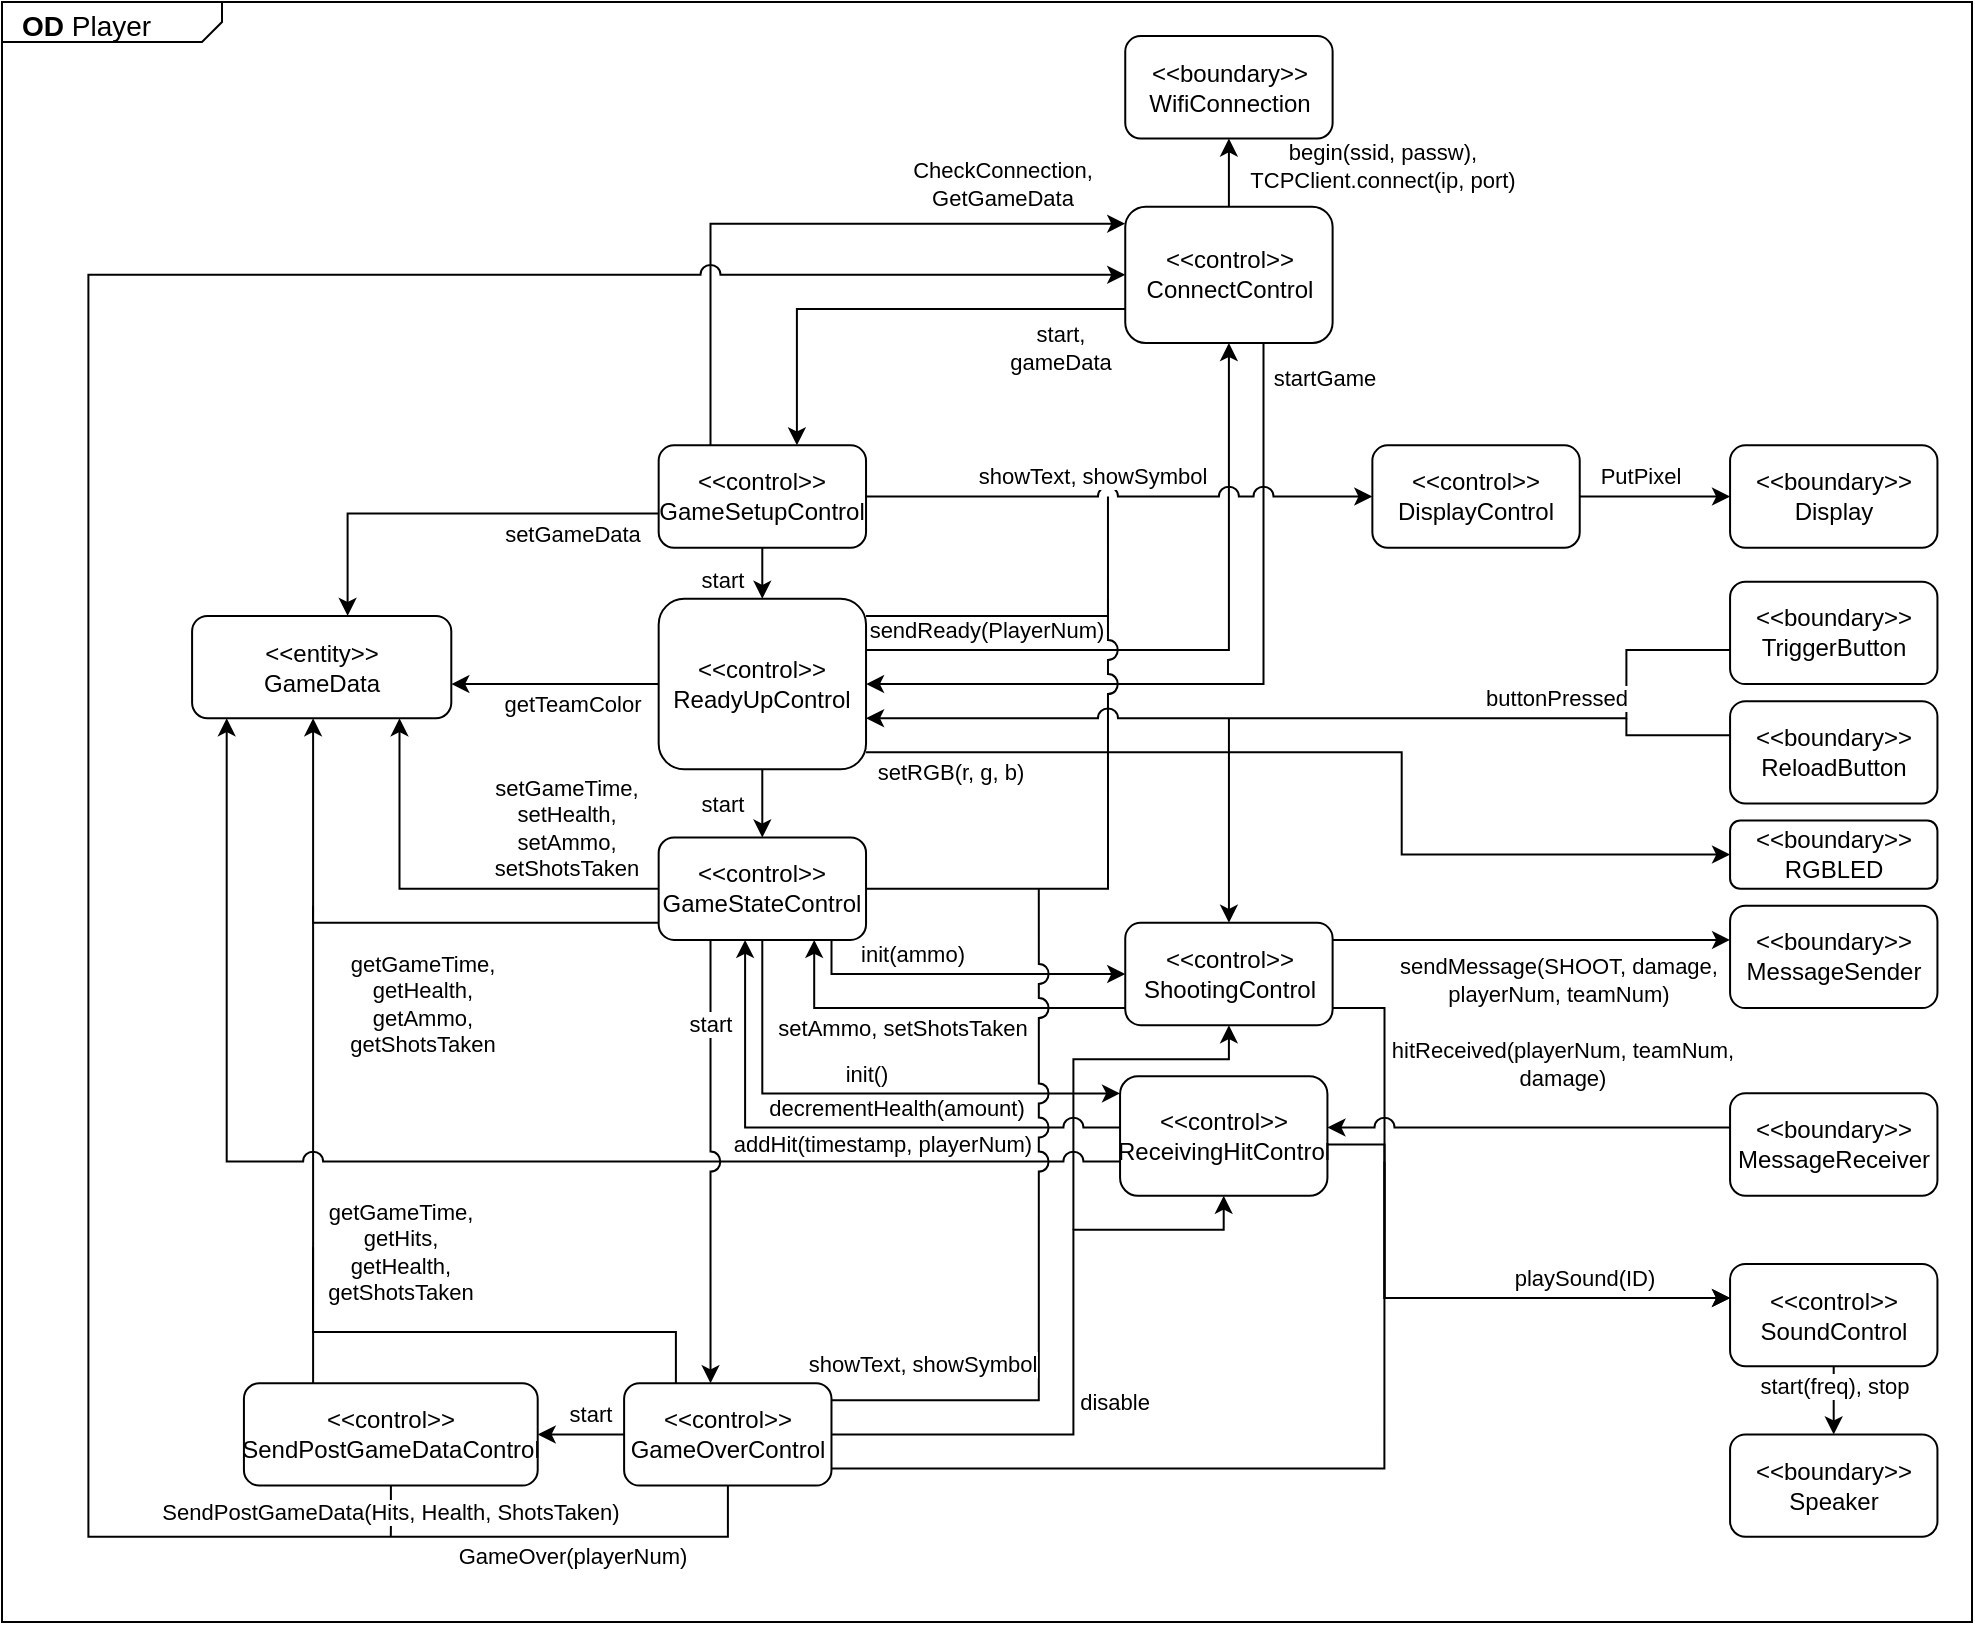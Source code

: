 <mxfile version="21.6.8" type="device">
  <diagram name="Page-1" id="Ep-rBEBu9i-zhScw6Q2F">
    <mxGraphModel dx="2058" dy="1228" grid="1" gridSize="10" guides="1" tooltips="1" connect="1" arrows="1" fold="1" page="1" pageScale="1" pageWidth="1169" pageHeight="827" math="0" shadow="0">
      <root>
        <mxCell id="0" />
        <mxCell id="1" parent="0" />
        <mxCell id="YMKPgj_rCCSZqRhJTCPQ-10" value="&lt;p style=&quot;margin: 4px 0px 0px 10px; text-align: left; font-size: 14px;&quot;&gt;&lt;b&gt;OD&lt;/b&gt;&amp;nbsp;Player&lt;/p&gt;" style="html=1;shape=mxgraph.sysml.package;html=1;overflow=fill;whiteSpace=wrap;labelX=110.67;container=0;" parent="1" vertex="1">
          <mxGeometry x="80" y="9" width="985" height="810" as="geometry" />
        </mxCell>
        <mxCell id="YMKPgj_rCCSZqRhJTCPQ-2" value="&amp;lt;&amp;lt;control&amp;gt;&amp;gt;&lt;br&gt;ConnectControl" style="rounded=1;whiteSpace=wrap;html=1;" parent="1" vertex="1">
          <mxGeometry x="641.623" y="111.316" width="103.684" height="68.211" as="geometry" />
        </mxCell>
        <mxCell id="YMKPgj_rCCSZqRhJTCPQ-15" value="CheckConnection,&lt;br&gt;GetGameData" style="edgeStyle=orthogonalEdgeStyle;rounded=0;orthogonalLoop=1;jettySize=auto;html=1;" parent="1" source="YMKPgj_rCCSZqRhJTCPQ-3" target="YMKPgj_rCCSZqRhJTCPQ-2" edge="1">
          <mxGeometry x="0.613" y="20" relative="1" as="geometry">
            <Array as="points">
              <mxPoint x="434.254" y="119.842" />
            </Array>
            <mxPoint as="offset" />
          </mxGeometry>
        </mxCell>
        <mxCell id="YMKPgj_rCCSZqRhJTCPQ-3" value="&amp;lt;&amp;lt;control&amp;gt;&amp;gt;&lt;br&gt;GameSetupControl" style="rounded=1;whiteSpace=wrap;html=1;" parent="1" vertex="1">
          <mxGeometry x="408.333" y="230.684" width="103.684" height="51.158" as="geometry" />
        </mxCell>
        <mxCell id="YMKPgj_rCCSZqRhJTCPQ-12" value="start,&lt;br&gt;gameData" style="edgeStyle=orthogonalEdgeStyle;rounded=0;orthogonalLoop=1;jettySize=auto;html=1;" parent="1" source="YMKPgj_rCCSZqRhJTCPQ-2" target="YMKPgj_rCCSZqRhJTCPQ-3" edge="1">
          <mxGeometry x="-0.714" y="20" relative="1" as="geometry">
            <Array as="points">
              <mxPoint x="477.456" y="162.474" />
            </Array>
            <mxPoint as="offset" />
          </mxGeometry>
        </mxCell>
        <mxCell id="YMKPgj_rCCSZqRhJTCPQ-4" value="&amp;lt;&amp;lt;control&amp;gt;&amp;gt;&lt;br&gt;ReadyUpControl&lt;br&gt;" style="rounded=1;whiteSpace=wrap;html=1;" parent="1" vertex="1">
          <mxGeometry x="408.333" y="307.421" width="103.684" height="85.263" as="geometry" />
        </mxCell>
        <mxCell id="7fUS-XPvCDWqlLP2ySKz-1" value="sendReady(PlayerNum)" style="edgeStyle=orthogonalEdgeStyle;rounded=0;orthogonalLoop=1;jettySize=auto;html=1;" parent="1" source="YMKPgj_rCCSZqRhJTCPQ-4" target="YMKPgj_rCCSZqRhJTCPQ-2" edge="1">
          <mxGeometry x="-0.641" y="10" relative="1" as="geometry">
            <Array as="points">
              <mxPoint x="693.465" y="333" />
            </Array>
            <mxPoint as="offset" />
          </mxGeometry>
        </mxCell>
        <mxCell id="YMKPgj_rCCSZqRhJTCPQ-34" value="startGame" style="edgeStyle=orthogonalEdgeStyle;rounded=0;orthogonalLoop=1;jettySize=auto;html=1;jumpStyle=none;" parent="1" source="YMKPgj_rCCSZqRhJTCPQ-2" target="YMKPgj_rCCSZqRhJTCPQ-4" edge="1">
          <mxGeometry x="-0.907" y="30" relative="1" as="geometry">
            <Array as="points">
              <mxPoint x="710.746" y="350.053" />
            </Array>
            <mxPoint as="offset" />
          </mxGeometry>
        </mxCell>
        <mxCell id="YMKPgj_rCCSZqRhJTCPQ-29" value="start" style="edgeStyle=orthogonalEdgeStyle;rounded=0;orthogonalLoop=1;jettySize=auto;html=1;" parent="1" source="YMKPgj_rCCSZqRhJTCPQ-3" target="YMKPgj_rCCSZqRhJTCPQ-4" edge="1">
          <mxGeometry x="-0.143" y="20" relative="1" as="geometry">
            <mxPoint as="offset" />
          </mxGeometry>
        </mxCell>
        <mxCell id="YMKPgj_rCCSZqRhJTCPQ-46" style="edgeStyle=orthogonalEdgeStyle;rounded=0;orthogonalLoop=1;jettySize=auto;html=1;endArrow=none;endFill=0;jumpStyle=arc;jumpSize=10;" parent="1" source="YMKPgj_rCCSZqRhJTCPQ-5" edge="1">
          <mxGeometry relative="1" as="geometry">
            <mxPoint x="632.982" y="256.263" as="targetPoint" />
            <Array as="points">
              <mxPoint x="632.982" y="452.368" />
            </Array>
          </mxGeometry>
        </mxCell>
        <mxCell id="YMKPgj_rCCSZqRhJTCPQ-63" style="edgeStyle=orthogonalEdgeStyle;rounded=0;orthogonalLoop=1;jettySize=auto;html=1;endArrow=none;endFill=0;" parent="1" source="YMKPgj_rCCSZqRhJTCPQ-5" edge="1">
          <mxGeometry relative="1" as="geometry">
            <mxPoint x="235.526" y="460.895" as="targetPoint" />
            <Array as="points">
              <mxPoint x="235.526" y="469.421" />
            </Array>
          </mxGeometry>
        </mxCell>
        <mxCell id="YMKPgj_rCCSZqRhJTCPQ-5" value="&amp;lt;&amp;lt;control&amp;gt;&amp;gt;&lt;br&gt;GameStateControl" style="rounded=1;whiteSpace=wrap;html=1;" parent="1" vertex="1">
          <mxGeometry x="408.333" y="426.789" width="103.684" height="51.158" as="geometry" />
        </mxCell>
        <mxCell id="YMKPgj_rCCSZqRhJTCPQ-36" value="start" style="edgeStyle=orthogonalEdgeStyle;rounded=0;orthogonalLoop=1;jettySize=auto;html=1;" parent="1" source="YMKPgj_rCCSZqRhJTCPQ-4" target="YMKPgj_rCCSZqRhJTCPQ-5" edge="1">
          <mxGeometry y="20" relative="1" as="geometry">
            <mxPoint x="460.175" y="435.316" as="targetPoint" />
            <mxPoint as="offset" />
          </mxGeometry>
        </mxCell>
        <mxCell id="YMKPgj_rCCSZqRhJTCPQ-52" value="setAmmo, setShotsTaken" style="edgeStyle=orthogonalEdgeStyle;rounded=0;orthogonalLoop=1;jettySize=auto;html=1;" parent="1" source="YMKPgj_rCCSZqRhJTCPQ-6" target="YMKPgj_rCCSZqRhJTCPQ-5" edge="1">
          <mxGeometry x="0.182" y="10" relative="1" as="geometry">
            <Array as="points">
              <mxPoint x="486.096" y="512.053" />
            </Array>
            <mxPoint as="offset" />
          </mxGeometry>
        </mxCell>
        <mxCell id="YMKPgj_rCCSZqRhJTCPQ-67" style="edgeStyle=orthogonalEdgeStyle;rounded=0;orthogonalLoop=1;jettySize=auto;html=1;endArrow=none;endFill=0;startArrow=classic;startFill=1;" parent="1" source="YMKPgj_rCCSZqRhJTCPQ-6" edge="1">
          <mxGeometry relative="1" as="geometry">
            <mxPoint x="615.702" y="622.895" as="targetPoint" />
            <Array as="points">
              <mxPoint x="693.465" y="537.632" />
              <mxPoint x="615.702" y="537.632" />
            </Array>
          </mxGeometry>
        </mxCell>
        <mxCell id="YMKPgj_rCCSZqRhJTCPQ-6" value="&amp;lt;&amp;lt;control&amp;gt;&amp;gt;&lt;br&gt;ShootingControl" style="rounded=1;whiteSpace=wrap;html=1;" parent="1" vertex="1">
          <mxGeometry x="641.623" y="469.421" width="103.684" height="51.158" as="geometry" />
        </mxCell>
        <mxCell id="YMKPgj_rCCSZqRhJTCPQ-53" value="init(ammo)" style="edgeStyle=orthogonalEdgeStyle;rounded=0;orthogonalLoop=1;jettySize=auto;html=1;" parent="1" source="YMKPgj_rCCSZqRhJTCPQ-5" target="YMKPgj_rCCSZqRhJTCPQ-6" edge="1">
          <mxGeometry x="-0.3" y="10" relative="1" as="geometry">
            <Array as="points">
              <mxPoint x="494.737" y="495" />
            </Array>
            <mxPoint as="offset" />
          </mxGeometry>
        </mxCell>
        <mxCell id="YMKPgj_rCCSZqRhJTCPQ-60" value="decrementHealth(amount)" style="edgeStyle=orthogonalEdgeStyle;rounded=0;orthogonalLoop=1;jettySize=auto;html=1;jumpStyle=arc;jumpSize=10;" parent="1" source="YMKPgj_rCCSZqRhJTCPQ-7" target="YMKPgj_rCCSZqRhJTCPQ-5" edge="1">
          <mxGeometry x="-0.199" y="-10" relative="1" as="geometry">
            <Array as="points">
              <mxPoint x="451.535" y="571.737" />
            </Array>
            <mxPoint as="offset" />
          </mxGeometry>
        </mxCell>
        <mxCell id="YMKPgj_rCCSZqRhJTCPQ-7" value="&amp;lt;&amp;lt;control&amp;gt;&amp;gt;&lt;br&gt;ReceivingHitControl" style="rounded=1;whiteSpace=wrap;html=1;" parent="1" vertex="1">
          <mxGeometry x="639.031" y="546.158" width="103.684" height="59.684" as="geometry" />
        </mxCell>
        <mxCell id="_WCKxBYvnZlgV7QHfADm-3" value="init()" style="edgeStyle=orthogonalEdgeStyle;rounded=0;orthogonalLoop=1;jettySize=auto;html=1;" parent="1" source="YMKPgj_rCCSZqRhJTCPQ-5" target="YMKPgj_rCCSZqRhJTCPQ-7" edge="1">
          <mxGeometry x="0.01" y="10" relative="1" as="geometry">
            <Array as="points">
              <mxPoint x="460.175" y="554.684" />
            </Array>
            <mxPoint as="offset" />
          </mxGeometry>
        </mxCell>
        <mxCell id="YMKPgj_rCCSZqRhJTCPQ-48" style="edgeStyle=orthogonalEdgeStyle;rounded=0;orthogonalLoop=1;jettySize=auto;html=1;endArrow=none;endFill=0;" parent="1" source="YMKPgj_rCCSZqRhJTCPQ-8" edge="1">
          <mxGeometry relative="1" as="geometry">
            <mxPoint x="771.228" y="588.789" as="targetPoint" />
            <Array as="points">
              <mxPoint x="771.228" y="742.263" />
            </Array>
          </mxGeometry>
        </mxCell>
        <mxCell id="YMKPgj_rCCSZqRhJTCPQ-65" value="GameOver(playerNum)" style="edgeStyle=orthogonalEdgeStyle;rounded=0;orthogonalLoop=1;jettySize=auto;html=1;jumpStyle=arc;jumpSize=10;" parent="1" source="YMKPgj_rCCSZqRhJTCPQ-8" target="YMKPgj_rCCSZqRhJTCPQ-2" edge="1">
          <mxGeometry x="-0.861" y="10" relative="1" as="geometry">
            <Array as="points">
              <mxPoint x="442.895" y="776.368" />
              <mxPoint x="123.202" y="776.368" />
              <mxPoint x="123.202" y="145.421" />
            </Array>
            <mxPoint as="offset" />
          </mxGeometry>
        </mxCell>
        <mxCell id="YMKPgj_rCCSZqRhJTCPQ-66" value="disable" style="edgeStyle=orthogonalEdgeStyle;rounded=0;orthogonalLoop=1;jettySize=auto;html=1;" parent="1" source="YMKPgj_rCCSZqRhJTCPQ-8" target="YMKPgj_rCCSZqRhJTCPQ-7" edge="1">
          <mxGeometry x="-0.128" y="-20" relative="1" as="geometry">
            <Array as="points">
              <mxPoint x="615.702" y="725.211" />
              <mxPoint x="615.702" y="622.895" />
              <mxPoint x="690.873" y="622.895" />
            </Array>
            <mxPoint as="offset" />
          </mxGeometry>
        </mxCell>
        <mxCell id="YMKPgj_rCCSZqRhJTCPQ-70" value="getGameTime,&lt;br&gt;getHits,&lt;br&gt;getHealth,&lt;br&gt;getShotsTaken" style="edgeStyle=orthogonalEdgeStyle;rounded=0;orthogonalLoop=1;jettySize=auto;html=1;endArrow=none;endFill=0;" parent="1" source="YMKPgj_rCCSZqRhJTCPQ-8" edge="1">
          <mxGeometry x="0.31" y="-40" relative="1" as="geometry">
            <mxPoint x="235.526" y="631.421" as="targetPoint" />
            <Array as="points">
              <mxPoint x="416.974" y="674.053" />
              <mxPoint x="235.526" y="674.053" />
            </Array>
            <mxPoint as="offset" />
          </mxGeometry>
        </mxCell>
        <mxCell id="YMKPgj_rCCSZqRhJTCPQ-8" value="&amp;lt;&amp;lt;control&amp;gt;&amp;gt;&lt;br&gt;GameOverControl" style="rounded=1;whiteSpace=wrap;html=1;" parent="1" vertex="1">
          <mxGeometry x="391.053" y="699.632" width="103.684" height="51.158" as="geometry" />
        </mxCell>
        <mxCell id="YMKPgj_rCCSZqRhJTCPQ-73" value="SendPostGameData(Hits, Health, ShotsTaken)" style="edgeStyle=orthogonalEdgeStyle;rounded=0;orthogonalLoop=1;jettySize=auto;html=1;endArrow=none;endFill=0;" parent="1" source="YMKPgj_rCCSZqRhJTCPQ-9" edge="1">
          <mxGeometry relative="1" as="geometry">
            <mxPoint x="274.408" y="776.368" as="targetPoint" />
          </mxGeometry>
        </mxCell>
        <mxCell id="YMKPgj_rCCSZqRhJTCPQ-9" value="&amp;lt;&amp;lt;control&amp;gt;&amp;gt;&lt;br&gt;SendPostGameDataControl" style="rounded=1;whiteSpace=wrap;html=1;" parent="1" vertex="1">
          <mxGeometry x="200.965" y="699.632" width="146.886" height="51.158" as="geometry" />
        </mxCell>
        <mxCell id="YMKPgj_rCCSZqRhJTCPQ-71" value="start" style="edgeStyle=orthogonalEdgeStyle;rounded=0;orthogonalLoop=1;jettySize=auto;html=1;" parent="1" source="YMKPgj_rCCSZqRhJTCPQ-8" target="YMKPgj_rCCSZqRhJTCPQ-9" edge="1">
          <mxGeometry x="-0.2" y="-10" relative="1" as="geometry">
            <mxPoint as="offset" />
          </mxGeometry>
        </mxCell>
        <mxCell id="YMKPgj_rCCSZqRhJTCPQ-14" value="&amp;lt;&amp;lt;entity&amp;gt;&amp;gt;&lt;br&gt;GameData" style="rounded=1;whiteSpace=wrap;html=1;" parent="1" vertex="1">
          <mxGeometry x="175.044" y="315.947" width="129.605" height="51.158" as="geometry" />
        </mxCell>
        <mxCell id="YMKPgj_rCCSZqRhJTCPQ-28" value="setGameData" style="edgeStyle=orthogonalEdgeStyle;rounded=0;orthogonalLoop=1;jettySize=auto;html=1;" parent="1" source="YMKPgj_rCCSZqRhJTCPQ-3" target="YMKPgj_rCCSZqRhJTCPQ-14" edge="1">
          <mxGeometry x="-0.579" y="10" relative="1" as="geometry">
            <Array as="points">
              <mxPoint x="252.807" y="264.789" />
            </Array>
            <mxPoint as="offset" />
          </mxGeometry>
        </mxCell>
        <mxCell id="YMKPgj_rCCSZqRhJTCPQ-35" value="getTeamColor" style="edgeStyle=orthogonalEdgeStyle;rounded=0;orthogonalLoop=1;jettySize=auto;html=1;" parent="1" source="YMKPgj_rCCSZqRhJTCPQ-4" target="YMKPgj_rCCSZqRhJTCPQ-14" edge="1">
          <mxGeometry x="-0.167" y="10" relative="1" as="geometry">
            <Array as="points">
              <mxPoint x="356.491" y="350.053" />
              <mxPoint x="356.491" y="350.053" />
            </Array>
            <mxPoint as="offset" />
          </mxGeometry>
        </mxCell>
        <mxCell id="YMKPgj_rCCSZqRhJTCPQ-38" value="setGameTime,&lt;br&gt;setHealth,&lt;br&gt;setAmmo,&lt;br&gt;setShotsTaken" style="edgeStyle=orthogonalEdgeStyle;rounded=0;orthogonalLoop=1;jettySize=auto;html=1;" parent="1" source="YMKPgj_rCCSZqRhJTCPQ-5" target="YMKPgj_rCCSZqRhJTCPQ-14" edge="1">
          <mxGeometry x="-0.565" y="-30" relative="1" as="geometry">
            <Array as="points">
              <mxPoint x="278.728" y="452.368" />
            </Array>
            <mxPoint as="offset" />
          </mxGeometry>
        </mxCell>
        <mxCell id="YMKPgj_rCCSZqRhJTCPQ-62" value="getGameTime,&lt;br&gt;getHealth,&lt;br style=&quot;border-color: var(--border-color);&quot;&gt;getAmmo,&lt;br style=&quot;border-color: var(--border-color);&quot;&gt;getShotsTaken" style="edgeStyle=orthogonalEdgeStyle;rounded=0;orthogonalLoop=1;jettySize=auto;html=1;" parent="1" source="YMKPgj_rCCSZqRhJTCPQ-9" target="YMKPgj_rCCSZqRhJTCPQ-14" edge="1">
          <mxGeometry x="0.141" y="-54" relative="1" as="geometry">
            <Array as="points">
              <mxPoint x="235.526" y="469.421" />
              <mxPoint x="235.526" y="469.421" />
            </Array>
            <mxPoint as="offset" />
          </mxGeometry>
        </mxCell>
        <mxCell id="YMKPgj_rCCSZqRhJTCPQ-16" value="&amp;lt;&amp;lt;boundary&amp;gt;&amp;gt;&lt;br&gt;Display" style="rounded=1;whiteSpace=wrap;html=1;" parent="1" vertex="1">
          <mxGeometry x="944.035" y="230.684" width="103.684" height="51.158" as="geometry" />
        </mxCell>
        <mxCell id="YMKPgj_rCCSZqRhJTCPQ-30" value="buttonPressed" style="edgeStyle=orthogonalEdgeStyle;rounded=0;orthogonalLoop=1;jettySize=auto;html=1;jumpStyle=arc;jumpSize=10;" parent="1" source="YMKPgj_rCCSZqRhJTCPQ-17" target="YMKPgj_rCCSZqRhJTCPQ-4" edge="1">
          <mxGeometry x="-0.481" y="-10" relative="1" as="geometry">
            <Array as="points">
              <mxPoint x="892.193" y="333" />
              <mxPoint x="892.193" y="367.105" />
            </Array>
            <mxPoint as="offset" />
          </mxGeometry>
        </mxCell>
        <mxCell id="YMKPgj_rCCSZqRhJTCPQ-17" value="&amp;lt;&amp;lt;boundary&amp;gt;&amp;gt;&lt;br&gt;TriggerButton" style="rounded=1;whiteSpace=wrap;html=1;" parent="1" vertex="1">
          <mxGeometry x="944.035" y="298.895" width="103.684" height="51.158" as="geometry" />
        </mxCell>
        <mxCell id="YMKPgj_rCCSZqRhJTCPQ-51" style="edgeStyle=orthogonalEdgeStyle;rounded=0;orthogonalLoop=1;jettySize=auto;html=1;endArrow=none;endFill=0;" parent="1" source="YMKPgj_rCCSZqRhJTCPQ-18" edge="1">
          <mxGeometry relative="1" as="geometry">
            <mxPoint x="892.193" y="367.105" as="targetPoint" />
            <Array as="points">
              <mxPoint x="892.193" y="375.632" />
            </Array>
          </mxGeometry>
        </mxCell>
        <mxCell id="YMKPgj_rCCSZqRhJTCPQ-18" value="&amp;lt;&amp;lt;boundary&amp;gt;&amp;gt;&lt;br&gt;ReloadButton" style="rounded=1;whiteSpace=wrap;html=1;" parent="1" vertex="1">
          <mxGeometry x="944.035" y="358.579" width="103.684" height="51.158" as="geometry" />
        </mxCell>
        <mxCell id="YMKPgj_rCCSZqRhJTCPQ-20" value="PutPixel" style="edgeStyle=orthogonalEdgeStyle;rounded=0;orthogonalLoop=1;jettySize=auto;html=1;" parent="1" source="YMKPgj_rCCSZqRhJTCPQ-19" target="YMKPgj_rCCSZqRhJTCPQ-16" edge="1">
          <mxGeometry x="-0.2" y="10" relative="1" as="geometry">
            <Array as="points">
              <mxPoint x="903.425" y="256.263" />
              <mxPoint x="903.425" y="256.263" />
            </Array>
            <mxPoint as="offset" />
          </mxGeometry>
        </mxCell>
        <mxCell id="YMKPgj_rCCSZqRhJTCPQ-19" value="&amp;lt;&amp;lt;control&amp;gt;&amp;gt;&lt;br&gt;DisplayControl" style="rounded=1;whiteSpace=wrap;html=1;" parent="1" vertex="1">
          <mxGeometry x="765.18" y="230.684" width="103.684" height="51.158" as="geometry" />
        </mxCell>
        <mxCell id="YMKPgj_rCCSZqRhJTCPQ-21" value="showText, showSymbol" style="edgeStyle=orthogonalEdgeStyle;rounded=0;orthogonalLoop=1;jettySize=auto;html=1;jumpStyle=arc;jumpSize=10;" parent="1" source="YMKPgj_rCCSZqRhJTCPQ-3" target="YMKPgj_rCCSZqRhJTCPQ-19" edge="1">
          <mxGeometry x="-0.113" y="10" relative="1" as="geometry">
            <mxPoint as="offset" />
          </mxGeometry>
        </mxCell>
        <mxCell id="YMKPgj_rCCSZqRhJTCPQ-22" value="&amp;lt;&amp;lt;control&amp;gt;&amp;gt;&lt;br&gt;SoundControl" style="rounded=1;whiteSpace=wrap;html=1;" parent="1" vertex="1">
          <mxGeometry x="944.035" y="639.947" width="103.684" height="51.158" as="geometry" />
        </mxCell>
        <mxCell id="YMKPgj_rCCSZqRhJTCPQ-40" value="playSound(ID)" style="edgeStyle=orthogonalEdgeStyle;rounded=0;orthogonalLoop=1;jettySize=auto;html=1;" parent="1" source="YMKPgj_rCCSZqRhJTCPQ-7" target="YMKPgj_rCCSZqRhJTCPQ-22" edge="1">
          <mxGeometry x="0.474" y="10" relative="1" as="geometry">
            <Array as="points">
              <mxPoint x="771.228" y="580.263" />
              <mxPoint x="771.228" y="657" />
            </Array>
            <mxPoint as="offset" />
          </mxGeometry>
        </mxCell>
        <mxCell id="YMKPgj_rCCSZqRhJTCPQ-23" value="&amp;lt;&amp;lt;boundary&amp;gt;&amp;gt;&lt;br&gt;Speaker" style="rounded=1;whiteSpace=wrap;html=1;" parent="1" vertex="1">
          <mxGeometry x="944.035" y="725.211" width="103.684" height="51.158" as="geometry" />
        </mxCell>
        <mxCell id="YMKPgj_rCCSZqRhJTCPQ-24" value="start(freq), stop" style="edgeStyle=orthogonalEdgeStyle;rounded=0;orthogonalLoop=1;jettySize=auto;html=1;" parent="1" source="YMKPgj_rCCSZqRhJTCPQ-22" target="YMKPgj_rCCSZqRhJTCPQ-23" edge="1">
          <mxGeometry x="-0.429" relative="1" as="geometry">
            <Array as="points">
              <mxPoint x="995.877" y="716.684" />
              <mxPoint x="995.877" y="716.684" />
            </Array>
            <mxPoint as="offset" />
          </mxGeometry>
        </mxCell>
        <mxCell id="YMKPgj_rCCSZqRhJTCPQ-25" value="&amp;lt;&amp;lt;boundary&amp;gt;&amp;gt;&lt;br&gt;WifiConnection" style="rounded=1;whiteSpace=wrap;html=1;" parent="1" vertex="1">
          <mxGeometry x="641.623" y="26.053" width="103.684" height="51.158" as="geometry" />
        </mxCell>
        <mxCell id="YMKPgj_rCCSZqRhJTCPQ-26" value="begin(ssid, passw),&lt;br&gt;TCPClient.connect(ip, port)" style="edgeStyle=orthogonalEdgeStyle;rounded=0;orthogonalLoop=1;jettySize=auto;html=1;" parent="1" source="YMKPgj_rCCSZqRhJTCPQ-2" target="YMKPgj_rCCSZqRhJTCPQ-25" edge="1">
          <mxGeometry x="0.388" y="-77" relative="1" as="geometry">
            <mxPoint as="offset" />
          </mxGeometry>
        </mxCell>
        <mxCell id="YMKPgj_rCCSZqRhJTCPQ-32" value="&amp;lt;&amp;lt;boundary&amp;gt;&amp;gt;&lt;br&gt;RGBLED" style="rounded=1;whiteSpace=wrap;html=1;" parent="1" vertex="1">
          <mxGeometry x="944.035" y="418.263" width="103.684" height="34.105" as="geometry" />
        </mxCell>
        <mxCell id="YMKPgj_rCCSZqRhJTCPQ-54" value="&amp;lt;&amp;lt;boundary&amp;gt;&amp;gt;&lt;br&gt;MessageReceiver" style="rounded=1;whiteSpace=wrap;html=1;" parent="1" vertex="1">
          <mxGeometry x="944.035" y="554.684" width="103.684" height="51.158" as="geometry" />
        </mxCell>
        <mxCell id="YMKPgj_rCCSZqRhJTCPQ-50" style="rounded=0;orthogonalLoop=1;jettySize=auto;html=1;strokeWidth=1;endArrow=none;endFill=0;targetPerimeterSpacing=0;sourcePerimeterSpacing=0;jumpStyle=arc;jumpSize=10;startArrow=classic;startFill=1;" parent="1" source="YMKPgj_rCCSZqRhJTCPQ-6" edge="1">
          <mxGeometry relative="1" as="geometry">
            <mxPoint x="693.465" y="367.105" as="targetPoint" />
          </mxGeometry>
        </mxCell>
        <mxCell id="YMKPgj_rCCSZqRhJTCPQ-33" value="setRGB(r, g, b)" style="edgeStyle=orthogonalEdgeStyle;rounded=0;orthogonalLoop=1;jettySize=auto;html=1;jumpStyle=none;" parent="1" source="YMKPgj_rCCSZqRhJTCPQ-4" target="YMKPgj_rCCSZqRhJTCPQ-32" edge="1">
          <mxGeometry x="-0.829" y="-10" relative="1" as="geometry">
            <Array as="points">
              <mxPoint x="779.868" y="384.158" />
              <mxPoint x="779.868" y="435.316" />
            </Array>
            <mxPoint as="offset" />
          </mxGeometry>
        </mxCell>
        <mxCell id="YMKPgj_rCCSZqRhJTCPQ-42" style="edgeStyle=orthogonalEdgeStyle;rounded=0;orthogonalLoop=1;jettySize=auto;html=1;" parent="1" source="YMKPgj_rCCSZqRhJTCPQ-6" target="YMKPgj_rCCSZqRhJTCPQ-22" edge="1">
          <mxGeometry relative="1" as="geometry">
            <Array as="points">
              <mxPoint x="771.228" y="512.053" />
              <mxPoint x="771.228" y="657" />
            </Array>
          </mxGeometry>
        </mxCell>
        <mxCell id="YMKPgj_rCCSZqRhJTCPQ-56" value="hitReceived(playerNum, teamNum,&lt;br&gt;damage)" style="edgeStyle=orthogonalEdgeStyle;rounded=0;orthogonalLoop=1;jettySize=auto;html=1;jumpStyle=arc;jumpSize=10;" parent="1" source="YMKPgj_rCCSZqRhJTCPQ-54" target="YMKPgj_rCCSZqRhJTCPQ-7" edge="1">
          <mxGeometry x="-0.165" y="-32" relative="1" as="geometry">
            <Array as="points">
              <mxPoint x="892.193" y="571.737" />
              <mxPoint x="892.193" y="571.737" />
            </Array>
            <mxPoint as="offset" />
          </mxGeometry>
        </mxCell>
        <mxCell id="YMKPgj_rCCSZqRhJTCPQ-58" value="&amp;lt;&amp;lt;boundary&amp;gt;&amp;gt;&lt;br&gt;MessageSender" style="rounded=1;whiteSpace=wrap;html=1;" parent="1" vertex="1">
          <mxGeometry x="944.035" y="460.895" width="103.684" height="51.158" as="geometry" />
        </mxCell>
        <mxCell id="YMKPgj_rCCSZqRhJTCPQ-59" value="sendMessage(SHOOT, damage, &lt;br&gt;playerNum, teamNum)" style="edgeStyle=orthogonalEdgeStyle;rounded=0;orthogonalLoop=1;jettySize=auto;html=1;" parent="1" source="YMKPgj_rCCSZqRhJTCPQ-6" target="YMKPgj_rCCSZqRhJTCPQ-58" edge="1">
          <mxGeometry x="0.13" y="-20" relative="1" as="geometry">
            <Array as="points">
              <mxPoint x="797.149" y="477.947" />
              <mxPoint x="797.149" y="477.947" />
            </Array>
            <mxPoint as="offset" />
          </mxGeometry>
        </mxCell>
        <mxCell id="YMKPgj_rCCSZqRhJTCPQ-57" value="addHit(timestamp, playerNum)" style="edgeStyle=orthogonalEdgeStyle;rounded=0;orthogonalLoop=1;jettySize=auto;html=1;jumpStyle=arc;jumpSize=10;" parent="1" source="YMKPgj_rCCSZqRhJTCPQ-7" target="YMKPgj_rCCSZqRhJTCPQ-14" edge="1">
          <mxGeometry x="-0.644" y="-9" relative="1" as="geometry">
            <Array as="points">
              <mxPoint x="192.325" y="588.789" />
            </Array>
            <mxPoint as="offset" />
          </mxGeometry>
        </mxCell>
        <mxCell id="YMKPgj_rCCSZqRhJTCPQ-61" value="start" style="edgeStyle=orthogonalEdgeStyle;rounded=0;orthogonalLoop=1;jettySize=auto;html=1;jumpStyle=arc;jumpSize=10;" parent="1" edge="1">
          <mxGeometry x="-0.615" relative="1" as="geometry">
            <mxPoint x="434.254" y="477.947" as="sourcePoint" />
            <mxPoint x="434.254" y="699.632" as="targetPoint" />
            <Array as="points">
              <mxPoint x="434.254" y="665.526" />
              <mxPoint x="434.254" y="665.526" />
            </Array>
            <mxPoint as="offset" />
          </mxGeometry>
        </mxCell>
        <mxCell id="YMKPgj_rCCSZqRhJTCPQ-68" value="showText, showSymbol" style="edgeStyle=orthogonalEdgeStyle;rounded=0;orthogonalLoop=1;jettySize=auto;html=1;jumpStyle=arc;jumpSize=10;endArrow=none;endFill=0;" parent="1" source="YMKPgj_rCCSZqRhJTCPQ-8" edge="1">
          <mxGeometry x="-0.748" y="18" relative="1" as="geometry">
            <mxPoint x="598.421" y="452.368" as="targetPoint" />
            <Array as="points">
              <mxPoint x="598.421" y="708.158" />
              <mxPoint x="598.421" y="452.368" />
            </Array>
            <mxPoint as="offset" />
          </mxGeometry>
        </mxCell>
        <mxCell id="_WCKxBYvnZlgV7QHfADm-2" style="edgeStyle=orthogonalEdgeStyle;rounded=0;orthogonalLoop=1;jettySize=auto;html=1;endArrow=none;endFill=0;" parent="1" source="YMKPgj_rCCSZqRhJTCPQ-4" edge="1">
          <mxGeometry relative="1" as="geometry">
            <mxPoint x="632.982" y="307.421" as="targetPoint" />
            <Array as="points">
              <mxPoint x="632.982" y="315.947" />
            </Array>
          </mxGeometry>
        </mxCell>
      </root>
    </mxGraphModel>
  </diagram>
</mxfile>
